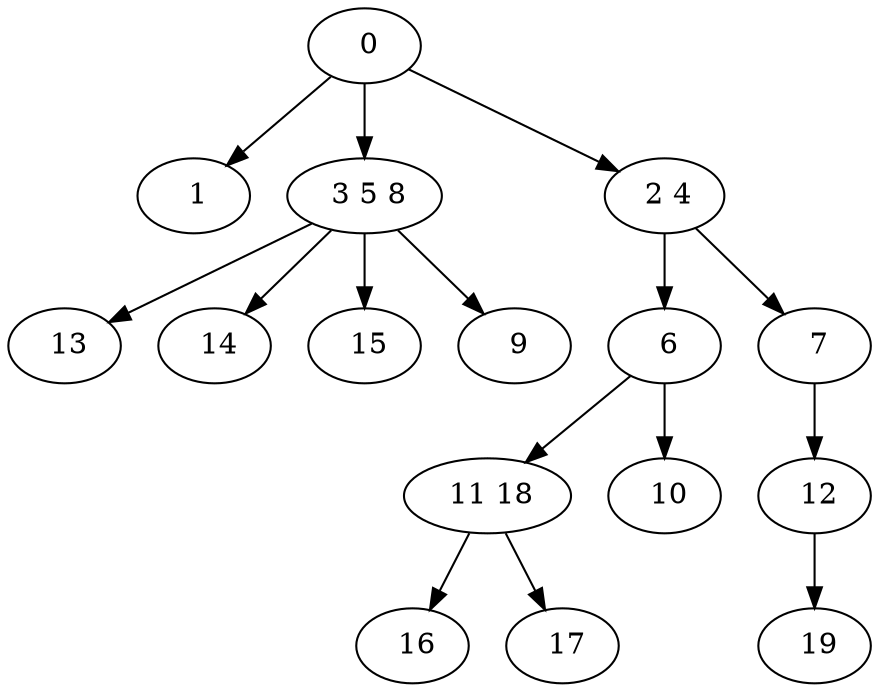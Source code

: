 digraph mytree {
" 0" -> " 1";
" 0" -> " 3 5 8";
" 0" -> " 2 4";
" 1";
" 3 5 8" -> " 13";
" 3 5 8" -> " 14";
" 3 5 8" -> " 15";
" 3 5 8" -> " 9";
" 2 4" -> " 6";
" 2 4" -> " 7";
" 12" -> " 19";
" 13";
" 14";
" 15";
" 9";
" 19";
" 11 18" -> " 16";
" 11 18" -> " 17";
" 6" -> " 11 18";
" 6" -> " 10";
" 10";
" 16";
" 17";
" 7" -> " 12";
}
